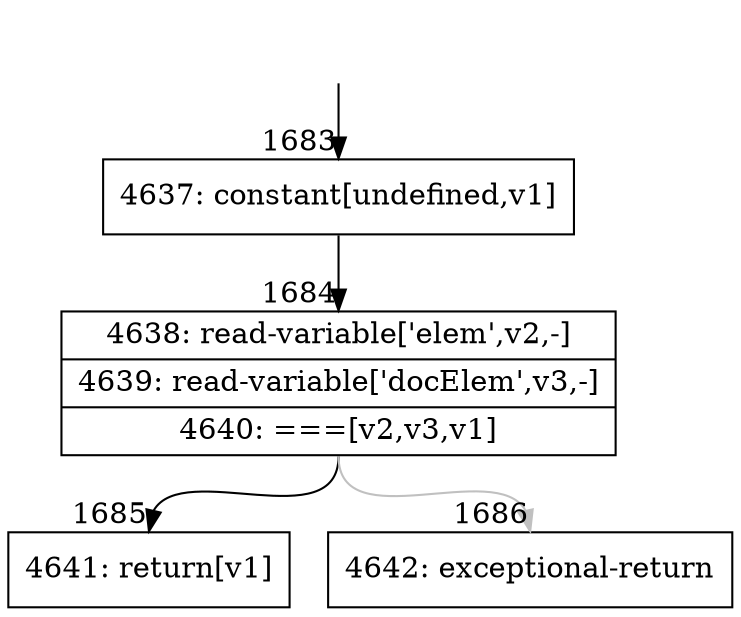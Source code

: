 digraph {
rankdir="TD"
BB_entry118[shape=none,label=""];
BB_entry118 -> BB1683 [tailport=s, headport=n, headlabel="    1683"]
BB1683 [shape=record label="{4637: constant[undefined,v1]}" ] 
BB1683 -> BB1684 [tailport=s, headport=n, headlabel="      1684"]
BB1684 [shape=record label="{4638: read-variable['elem',v2,-]|4639: read-variable['docElem',v3,-]|4640: ===[v2,v3,v1]}" ] 
BB1684 -> BB1685 [tailport=s, headport=n, headlabel="      1685"]
BB1684 -> BB1686 [tailport=s, headport=n, color=gray, headlabel="      1686"]
BB1685 [shape=record label="{4641: return[v1]}" ] 
BB1686 [shape=record label="{4642: exceptional-return}" ] 
}
